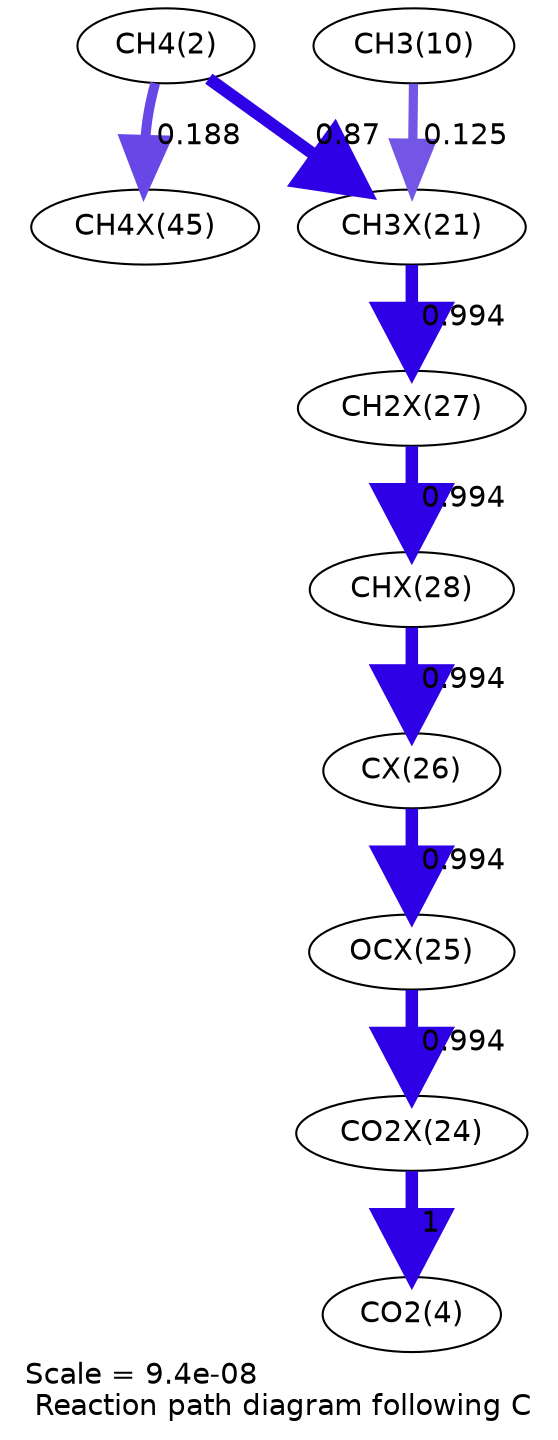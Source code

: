 digraph reaction_paths {
center=1;
s4 -> s47[fontname="Helvetica", penwidth=4.74, arrowsize=2.37, color="0.7, 0.688, 0.9"
, label=" 0.188"];
s4 -> s39[fontname="Helvetica", penwidth=5.89, arrowsize=2.95, color="0.7, 1.37, 0.9"
, label=" 0.87"];
s12 -> s39[fontname="Helvetica", penwidth=4.43, arrowsize=2.21, color="0.7, 0.625, 0.9"
, label=" 0.125"];
s39 -> s45[fontname="Helvetica", penwidth=6, arrowsize=3, color="0.7, 1.49, 0.9"
, label=" 0.994"];
s45 -> s46[fontname="Helvetica", penwidth=6, arrowsize=3, color="0.7, 1.49, 0.9"
, label=" 0.994"];
s46 -> s44[fontname="Helvetica", penwidth=6, arrowsize=3, color="0.7, 1.49, 0.9"
, label=" 0.994"];
s44 -> s43[fontname="Helvetica", penwidth=6, arrowsize=3, color="0.7, 1.49, 0.9"
, label=" 0.994"];
s43 -> s42[fontname="Helvetica", penwidth=6, arrowsize=3, color="0.7, 1.49, 0.9"
, label=" 0.994"];
s42 -> s6[fontname="Helvetica", penwidth=6, arrowsize=3, color="0.7, 1.5, 0.9"
, label=" 1"];
s4 [ fontname="Helvetica", label="CH4(2)"];
s6 [ fontname="Helvetica", label="CO2(4)"];
s12 [ fontname="Helvetica", label="CH3(10)"];
s39 [ fontname="Helvetica", label="CH3X(21)"];
s42 [ fontname="Helvetica", label="CO2X(24)"];
s43 [ fontname="Helvetica", label="OCX(25)"];
s44 [ fontname="Helvetica", label="CX(26)"];
s45 [ fontname="Helvetica", label="CH2X(27)"];
s46 [ fontname="Helvetica", label="CHX(28)"];
s47 [ fontname="Helvetica", label="CH4X(45)"];
 label = "Scale = 9.4e-08\l Reaction path diagram following C";
 fontname = "Helvetica";
}
